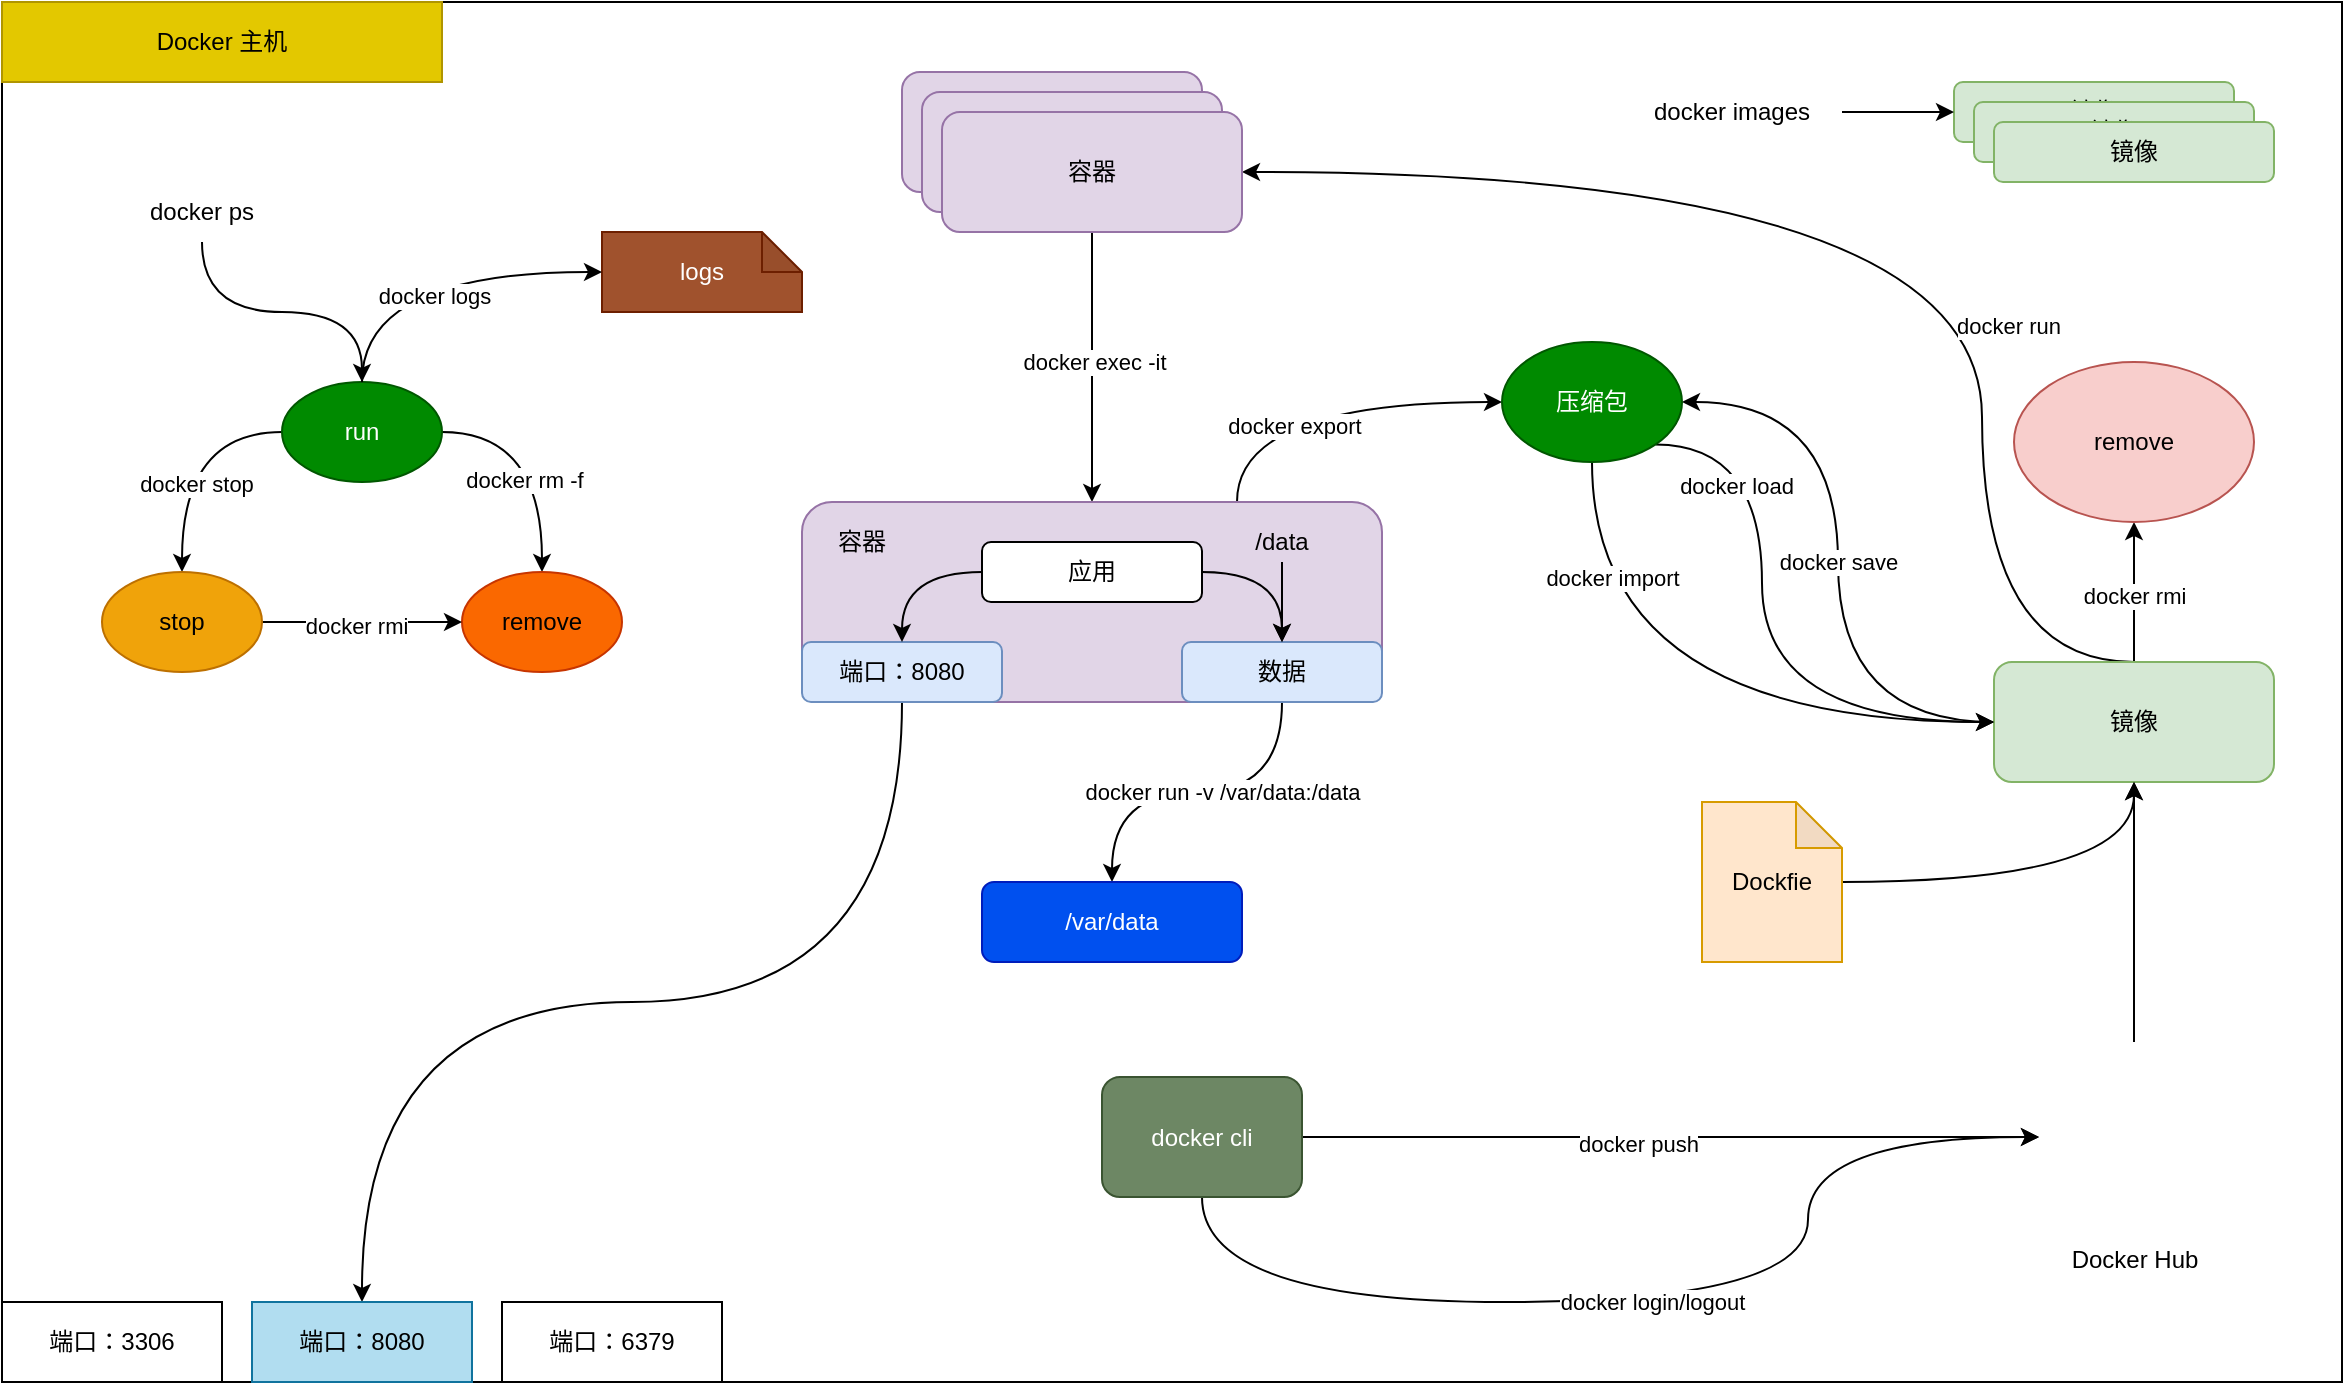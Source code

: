 <mxfile version="22.0.8" type="github">
  <diagram name="第 1 页" id="Nzp-wxzw1UNQUKglWBam">
    <mxGraphModel dx="2069" dy="756" grid="1" gridSize="10" guides="1" tooltips="1" connect="1" arrows="1" fold="1" page="1" pageScale="1" pageWidth="827" pageHeight="1169" math="0" shadow="0">
      <root>
        <mxCell id="0" />
        <mxCell id="1" parent="0" />
        <mxCell id="2oErB5BhQbLtAlkCI7JL-64" value="" style="rounded=0;whiteSpace=wrap;html=1;" vertex="1" parent="1">
          <mxGeometry x="-300" y="40" width="1170" height="690" as="geometry" />
        </mxCell>
        <mxCell id="2oErB5BhQbLtAlkCI7JL-5" value="镜像" style="rounded=1;whiteSpace=wrap;html=1;fillColor=#d5e8d4;strokeColor=#82b366;" vertex="1" parent="1">
          <mxGeometry x="676" y="80" width="140" height="30" as="geometry" />
        </mxCell>
        <mxCell id="2oErB5BhQbLtAlkCI7JL-6" value="镜像" style="rounded=1;whiteSpace=wrap;html=1;fillColor=#d5e8d4;strokeColor=#82b366;" vertex="1" parent="1">
          <mxGeometry x="686" y="90" width="140" height="30" as="geometry" />
        </mxCell>
        <mxCell id="2oErB5BhQbLtAlkCI7JL-7" value="镜像" style="rounded=1;whiteSpace=wrap;html=1;fillColor=#d5e8d4;strokeColor=#82b366;" vertex="1" parent="1">
          <mxGeometry x="696" y="100" width="140" height="30" as="geometry" />
        </mxCell>
        <mxCell id="2oErB5BhQbLtAlkCI7JL-10" style="edgeStyle=orthogonalEdgeStyle;rounded=0;orthogonalLoop=1;jettySize=auto;html=1;exitX=0.5;exitY=0;exitDx=0;exitDy=0;" edge="1" parent="1" source="2oErB5BhQbLtAlkCI7JL-8" target="2oErB5BhQbLtAlkCI7JL-9">
          <mxGeometry relative="1" as="geometry" />
        </mxCell>
        <mxCell id="2oErB5BhQbLtAlkCI7JL-11" value="docker rmi" style="edgeLabel;html=1;align=center;verticalAlign=middle;resizable=0;points=[];" vertex="1" connectable="0" parent="2oErB5BhQbLtAlkCI7JL-10">
          <mxGeometry x="-0.057" relative="1" as="geometry">
            <mxPoint as="offset" />
          </mxGeometry>
        </mxCell>
        <mxCell id="2oErB5BhQbLtAlkCI7JL-22" style="edgeStyle=orthogonalEdgeStyle;rounded=0;orthogonalLoop=1;jettySize=auto;html=1;exitX=0.5;exitY=0;exitDx=0;exitDy=0;entryX=1;entryY=0.5;entryDx=0;entryDy=0;curved=1;" edge="1" parent="1" source="2oErB5BhQbLtAlkCI7JL-8" target="2oErB5BhQbLtAlkCI7JL-21">
          <mxGeometry relative="1" as="geometry">
            <Array as="points">
              <mxPoint x="690" y="370" />
              <mxPoint x="690" y="125" />
            </Array>
          </mxGeometry>
        </mxCell>
        <mxCell id="2oErB5BhQbLtAlkCI7JL-23" value="docker run" style="edgeLabel;html=1;align=center;verticalAlign=middle;resizable=0;points=[];" vertex="1" connectable="0" parent="2oErB5BhQbLtAlkCI7JL-22">
          <mxGeometry x="-0.293" y="-13" relative="1" as="geometry">
            <mxPoint as="offset" />
          </mxGeometry>
        </mxCell>
        <mxCell id="2oErB5BhQbLtAlkCI7JL-73" value="docker save" style="edgeStyle=orthogonalEdgeStyle;rounded=0;orthogonalLoop=1;jettySize=auto;html=1;exitX=0;exitY=0.5;exitDx=0;exitDy=0;entryX=1;entryY=0.5;entryDx=0;entryDy=0;curved=1;" edge="1" parent="1" source="2oErB5BhQbLtAlkCI7JL-8" target="2oErB5BhQbLtAlkCI7JL-71">
          <mxGeometry relative="1" as="geometry">
            <Array as="points">
              <mxPoint x="618" y="400" />
              <mxPoint x="618" y="240" />
            </Array>
          </mxGeometry>
        </mxCell>
        <mxCell id="2oErB5BhQbLtAlkCI7JL-8" value="镜像" style="rounded=1;whiteSpace=wrap;html=1;fillColor=#d5e8d4;strokeColor=#82b366;" vertex="1" parent="1">
          <mxGeometry x="696" y="370" width="140" height="60" as="geometry" />
        </mxCell>
        <mxCell id="2oErB5BhQbLtAlkCI7JL-9" value="remove" style="ellipse;whiteSpace=wrap;html=1;fillColor=#f8cecc;strokeColor=#b85450;" vertex="1" parent="1">
          <mxGeometry x="706" y="220" width="120" height="80" as="geometry" />
        </mxCell>
        <mxCell id="2oErB5BhQbLtAlkCI7JL-13" style="edgeStyle=orthogonalEdgeStyle;rounded=0;orthogonalLoop=1;jettySize=auto;html=1;exitX=1;exitY=0.5;exitDx=0;exitDy=0;entryX=0;entryY=0.5;entryDx=0;entryDy=0;" edge="1" parent="1" source="2oErB5BhQbLtAlkCI7JL-12" target="2oErB5BhQbLtAlkCI7JL-5">
          <mxGeometry relative="1" as="geometry" />
        </mxCell>
        <mxCell id="2oErB5BhQbLtAlkCI7JL-12" value="docker images" style="text;html=1;strokeColor=none;fillColor=none;align=center;verticalAlign=middle;whiteSpace=wrap;rounded=0;" vertex="1" parent="1">
          <mxGeometry x="510" y="80" width="110" height="30" as="geometry" />
        </mxCell>
        <mxCell id="2oErB5BhQbLtAlkCI7JL-15" style="edgeStyle=orthogonalEdgeStyle;rounded=0;orthogonalLoop=1;jettySize=auto;html=1;exitX=0.5;exitY=0;exitDx=0;exitDy=0;entryX=0.5;entryY=1;entryDx=0;entryDy=0;" edge="1" parent="1" source="2oErB5BhQbLtAlkCI7JL-51" target="2oErB5BhQbLtAlkCI7JL-8">
          <mxGeometry relative="1" as="geometry">
            <mxPoint x="766" y="600" as="sourcePoint" />
          </mxGeometry>
        </mxCell>
        <mxCell id="2oErB5BhQbLtAlkCI7JL-17" style="edgeStyle=orthogonalEdgeStyle;rounded=0;orthogonalLoop=1;jettySize=auto;html=1;entryX=0.5;entryY=1;entryDx=0;entryDy=0;curved=1;" edge="1" parent="1" source="2oErB5BhQbLtAlkCI7JL-16" target="2oErB5BhQbLtAlkCI7JL-8">
          <mxGeometry relative="1" as="geometry" />
        </mxCell>
        <mxCell id="2oErB5BhQbLtAlkCI7JL-16" value="Dockfie" style="shape=note;whiteSpace=wrap;html=1;backgroundOutline=1;darkOpacity=0.05;fillColor=#ffe6cc;strokeColor=#d79b00;size=23;" vertex="1" parent="1">
          <mxGeometry x="550" y="440" width="70" height="80" as="geometry" />
        </mxCell>
        <mxCell id="2oErB5BhQbLtAlkCI7JL-18" value="容器" style="rounded=1;whiteSpace=wrap;html=1;fillColor=#e1d5e7;strokeColor=#9673a6;" vertex="1" parent="1">
          <mxGeometry x="150" y="75" width="150" height="60" as="geometry" />
        </mxCell>
        <mxCell id="2oErB5BhQbLtAlkCI7JL-20" value="容器" style="rounded=1;whiteSpace=wrap;html=1;fillColor=#e1d5e7;strokeColor=#9673a6;" vertex="1" parent="1">
          <mxGeometry x="160" y="85" width="150" height="60" as="geometry" />
        </mxCell>
        <mxCell id="2oErB5BhQbLtAlkCI7JL-36" style="edgeStyle=orthogonalEdgeStyle;rounded=0;orthogonalLoop=1;jettySize=auto;html=1;exitX=0.5;exitY=1;exitDx=0;exitDy=0;entryX=0.5;entryY=0;entryDx=0;entryDy=0;" edge="1" parent="1" source="2oErB5BhQbLtAlkCI7JL-21" target="2oErB5BhQbLtAlkCI7JL-24">
          <mxGeometry relative="1" as="geometry" />
        </mxCell>
        <mxCell id="2oErB5BhQbLtAlkCI7JL-37" value="docker exec -it" style="edgeLabel;html=1;align=center;verticalAlign=middle;resizable=0;points=[];" vertex="1" connectable="0" parent="2oErB5BhQbLtAlkCI7JL-36">
          <mxGeometry x="-0.037" y="1" relative="1" as="geometry">
            <mxPoint as="offset" />
          </mxGeometry>
        </mxCell>
        <mxCell id="2oErB5BhQbLtAlkCI7JL-21" value="容器" style="rounded=1;whiteSpace=wrap;html=1;fillColor=#e1d5e7;strokeColor=#9673a6;" vertex="1" parent="1">
          <mxGeometry x="170" y="95" width="150" height="60" as="geometry" />
        </mxCell>
        <mxCell id="2oErB5BhQbLtAlkCI7JL-80" style="edgeStyle=orthogonalEdgeStyle;rounded=0;orthogonalLoop=1;jettySize=auto;html=1;exitX=0.75;exitY=0;exitDx=0;exitDy=0;entryX=0;entryY=0.5;entryDx=0;entryDy=0;curved=1;" edge="1" parent="1" source="2oErB5BhQbLtAlkCI7JL-24" target="2oErB5BhQbLtAlkCI7JL-71">
          <mxGeometry relative="1" as="geometry" />
        </mxCell>
        <mxCell id="2oErB5BhQbLtAlkCI7JL-81" value="docker export" style="edgeLabel;html=1;align=center;verticalAlign=middle;resizable=0;points=[];" vertex="1" connectable="0" parent="2oErB5BhQbLtAlkCI7JL-80">
          <mxGeometry x="-0.14" y="-12" relative="1" as="geometry">
            <mxPoint as="offset" />
          </mxGeometry>
        </mxCell>
        <mxCell id="2oErB5BhQbLtAlkCI7JL-24" value="" style="rounded=1;whiteSpace=wrap;html=1;fillColor=#e1d5e7;strokeColor=#9673a6;" vertex="1" parent="1">
          <mxGeometry x="100" y="290" width="290" height="100" as="geometry" />
        </mxCell>
        <mxCell id="2oErB5BhQbLtAlkCI7JL-70" style="edgeStyle=orthogonalEdgeStyle;rounded=0;orthogonalLoop=1;jettySize=auto;html=1;entryX=0.5;entryY=0;entryDx=0;entryDy=0;curved=1;exitX=0.5;exitY=1;exitDx=0;exitDy=0;" edge="1" parent="1" source="2oErB5BhQbLtAlkCI7JL-25" target="2oErB5BhQbLtAlkCI7JL-68">
          <mxGeometry relative="1" as="geometry" />
        </mxCell>
        <mxCell id="2oErB5BhQbLtAlkCI7JL-25" value="端口：8080" style="rounded=1;whiteSpace=wrap;html=1;fillColor=#dae8fc;strokeColor=#6c8ebf;" vertex="1" parent="1">
          <mxGeometry x="100" y="360" width="100" height="30" as="geometry" />
        </mxCell>
        <mxCell id="2oErB5BhQbLtAlkCI7JL-62" style="edgeStyle=orthogonalEdgeStyle;rounded=0;orthogonalLoop=1;jettySize=auto;html=1;exitX=0.5;exitY=1;exitDx=0;exitDy=0;entryX=0.5;entryY=0;entryDx=0;entryDy=0;curved=1;" edge="1" parent="1" source="2oErB5BhQbLtAlkCI7JL-26" target="2oErB5BhQbLtAlkCI7JL-61">
          <mxGeometry relative="1" as="geometry" />
        </mxCell>
        <mxCell id="2oErB5BhQbLtAlkCI7JL-63" value="docker run -v /var/data:/data" style="edgeLabel;html=1;align=center;verticalAlign=middle;resizable=0;points=[];" vertex="1" connectable="0" parent="2oErB5BhQbLtAlkCI7JL-62">
          <mxGeometry x="-0.143" relative="1" as="geometry">
            <mxPoint as="offset" />
          </mxGeometry>
        </mxCell>
        <mxCell id="2oErB5BhQbLtAlkCI7JL-26" value="数据" style="rounded=1;whiteSpace=wrap;html=1;fillColor=#dae8fc;strokeColor=#6c8ebf;" vertex="1" parent="1">
          <mxGeometry x="290" y="360" width="100" height="30" as="geometry" />
        </mxCell>
        <mxCell id="2oErB5BhQbLtAlkCI7JL-29" style="edgeStyle=orthogonalEdgeStyle;rounded=0;orthogonalLoop=1;jettySize=auto;html=1;exitX=0;exitY=0.5;exitDx=0;exitDy=0;curved=1;" edge="1" parent="1" source="2oErB5BhQbLtAlkCI7JL-27" target="2oErB5BhQbLtAlkCI7JL-25">
          <mxGeometry relative="1" as="geometry" />
        </mxCell>
        <mxCell id="2oErB5BhQbLtAlkCI7JL-30" style="edgeStyle=orthogonalEdgeStyle;rounded=0;orthogonalLoop=1;jettySize=auto;html=1;exitX=1;exitY=0.5;exitDx=0;exitDy=0;entryX=0.5;entryY=0;entryDx=0;entryDy=0;curved=1;" edge="1" parent="1" source="2oErB5BhQbLtAlkCI7JL-27" target="2oErB5BhQbLtAlkCI7JL-26">
          <mxGeometry relative="1" as="geometry" />
        </mxCell>
        <mxCell id="2oErB5BhQbLtAlkCI7JL-27" value="应用" style="rounded=1;whiteSpace=wrap;html=1;" vertex="1" parent="1">
          <mxGeometry x="190" y="310" width="110" height="30" as="geometry" />
        </mxCell>
        <mxCell id="2oErB5BhQbLtAlkCI7JL-33" style="edgeStyle=orthogonalEdgeStyle;rounded=0;orthogonalLoop=1;jettySize=auto;html=1;entryX=0.5;entryY=0;entryDx=0;entryDy=0;" edge="1" parent="1" source="2oErB5BhQbLtAlkCI7JL-32" target="2oErB5BhQbLtAlkCI7JL-26">
          <mxGeometry relative="1" as="geometry" />
        </mxCell>
        <mxCell id="2oErB5BhQbLtAlkCI7JL-32" value="/data" style="text;html=1;strokeColor=none;fillColor=none;align=center;verticalAlign=middle;whiteSpace=wrap;rounded=0;" vertex="1" parent="1">
          <mxGeometry x="310" y="300" width="60" height="20" as="geometry" />
        </mxCell>
        <mxCell id="2oErB5BhQbLtAlkCI7JL-34" value="容器" style="text;html=1;strokeColor=none;fillColor=none;align=center;verticalAlign=middle;whiteSpace=wrap;rounded=0;" vertex="1" parent="1">
          <mxGeometry x="100" y="295" width="60" height="30" as="geometry" />
        </mxCell>
        <mxCell id="2oErB5BhQbLtAlkCI7JL-43" style="edgeStyle=orthogonalEdgeStyle;rounded=0;orthogonalLoop=1;jettySize=auto;html=1;exitX=0;exitY=0.5;exitDx=0;exitDy=0;entryX=0.5;entryY=0;entryDx=0;entryDy=0;curved=1;" edge="1" parent="1" source="2oErB5BhQbLtAlkCI7JL-38" target="2oErB5BhQbLtAlkCI7JL-40">
          <mxGeometry relative="1" as="geometry" />
        </mxCell>
        <mxCell id="2oErB5BhQbLtAlkCI7JL-45" value="docker stop" style="edgeLabel;html=1;align=center;verticalAlign=middle;resizable=0;points=[];" vertex="1" connectable="0" parent="2oErB5BhQbLtAlkCI7JL-43">
          <mxGeometry x="0.267" y="7" relative="1" as="geometry">
            <mxPoint as="offset" />
          </mxGeometry>
        </mxCell>
        <mxCell id="2oErB5BhQbLtAlkCI7JL-44" style="edgeStyle=orthogonalEdgeStyle;rounded=0;orthogonalLoop=1;jettySize=auto;html=1;exitX=1;exitY=0.5;exitDx=0;exitDy=0;curved=1;" edge="1" parent="1" source="2oErB5BhQbLtAlkCI7JL-38" target="2oErB5BhQbLtAlkCI7JL-39">
          <mxGeometry relative="1" as="geometry" />
        </mxCell>
        <mxCell id="2oErB5BhQbLtAlkCI7JL-46" value="docker rm -f" style="edgeLabel;html=1;align=center;verticalAlign=middle;resizable=0;points=[];" vertex="1" connectable="0" parent="2oErB5BhQbLtAlkCI7JL-44">
          <mxGeometry x="0.233" y="-9" relative="1" as="geometry">
            <mxPoint as="offset" />
          </mxGeometry>
        </mxCell>
        <mxCell id="2oErB5BhQbLtAlkCI7JL-38" value="run" style="ellipse;whiteSpace=wrap;html=1;fillColor=#008a00;strokeColor=#005700;fontColor=#ffffff;" vertex="1" parent="1">
          <mxGeometry x="-160" y="230" width="80" height="50" as="geometry" />
        </mxCell>
        <mxCell id="2oErB5BhQbLtAlkCI7JL-39" value="remove" style="ellipse;whiteSpace=wrap;html=1;fillColor=#fa6800;strokeColor=#C73500;fontColor=#000000;" vertex="1" parent="1">
          <mxGeometry x="-70" y="325" width="80" height="50" as="geometry" />
        </mxCell>
        <mxCell id="2oErB5BhQbLtAlkCI7JL-41" style="edgeStyle=orthogonalEdgeStyle;rounded=0;orthogonalLoop=1;jettySize=auto;html=1;exitX=1;exitY=0.5;exitDx=0;exitDy=0;entryX=0;entryY=0.5;entryDx=0;entryDy=0;" edge="1" parent="1" source="2oErB5BhQbLtAlkCI7JL-40" target="2oErB5BhQbLtAlkCI7JL-39">
          <mxGeometry relative="1" as="geometry" />
        </mxCell>
        <mxCell id="2oErB5BhQbLtAlkCI7JL-42" value="docker rmi" style="edgeLabel;html=1;align=center;verticalAlign=middle;resizable=0;points=[];" vertex="1" connectable="0" parent="2oErB5BhQbLtAlkCI7JL-41">
          <mxGeometry x="-0.06" y="-2" relative="1" as="geometry">
            <mxPoint as="offset" />
          </mxGeometry>
        </mxCell>
        <mxCell id="2oErB5BhQbLtAlkCI7JL-40" value="stop" style="ellipse;whiteSpace=wrap;html=1;fillColor=#f0a30a;strokeColor=#BD7000;fontColor=#000000;" vertex="1" parent="1">
          <mxGeometry x="-250" y="325" width="80" height="50" as="geometry" />
        </mxCell>
        <mxCell id="2oErB5BhQbLtAlkCI7JL-47" value="logs" style="shape=note;whiteSpace=wrap;html=1;backgroundOutline=1;darkOpacity=0.05;size=20;fillColor=#a0522d;fontColor=#ffffff;strokeColor=#6D1F00;" vertex="1" parent="1">
          <mxGeometry y="155" width="100" height="40" as="geometry" />
        </mxCell>
        <mxCell id="2oErB5BhQbLtAlkCI7JL-48" style="edgeStyle=orthogonalEdgeStyle;rounded=0;orthogonalLoop=1;jettySize=auto;html=1;exitX=0.5;exitY=0;exitDx=0;exitDy=0;entryX=0;entryY=0.5;entryDx=0;entryDy=0;entryPerimeter=0;curved=1;" edge="1" parent="1" source="2oErB5BhQbLtAlkCI7JL-38" target="2oErB5BhQbLtAlkCI7JL-47">
          <mxGeometry relative="1" as="geometry" />
        </mxCell>
        <mxCell id="2oErB5BhQbLtAlkCI7JL-49" value="docker logs" style="edgeLabel;html=1;align=center;verticalAlign=middle;resizable=0;points=[];" vertex="1" connectable="0" parent="2oErB5BhQbLtAlkCI7JL-48">
          <mxGeometry x="0.04" y="-12" relative="1" as="geometry">
            <mxPoint as="offset" />
          </mxGeometry>
        </mxCell>
        <mxCell id="2oErB5BhQbLtAlkCI7JL-51" value="Docker Hub" style="shape=image;html=1;verticalAlign=top;verticalLabelPosition=bottom;labelBackgroundColor=#ffffff;imageAspect=0;aspect=fixed;image=https://cdn2.iconfinder.com/data/icons/boxicons-logos/24/bxl-docker-128.png" vertex="1" parent="1">
          <mxGeometry x="718.5" y="560" width="95" height="95" as="geometry" />
        </mxCell>
        <mxCell id="2oErB5BhQbLtAlkCI7JL-53" style="edgeStyle=orthogonalEdgeStyle;rounded=0;orthogonalLoop=1;jettySize=auto;html=1;exitX=0.5;exitY=1;exitDx=0;exitDy=0;entryX=0.5;entryY=0;entryDx=0;entryDy=0;curved=1;" edge="1" parent="1" source="2oErB5BhQbLtAlkCI7JL-52" target="2oErB5BhQbLtAlkCI7JL-38">
          <mxGeometry relative="1" as="geometry" />
        </mxCell>
        <mxCell id="2oErB5BhQbLtAlkCI7JL-52" value="docker ps" style="text;html=1;strokeColor=none;fillColor=none;align=center;verticalAlign=middle;whiteSpace=wrap;rounded=0;" vertex="1" parent="1">
          <mxGeometry x="-230" y="130" width="60" height="30" as="geometry" />
        </mxCell>
        <mxCell id="2oErB5BhQbLtAlkCI7JL-56" style="edgeStyle=orthogonalEdgeStyle;rounded=0;orthogonalLoop=1;jettySize=auto;html=1;curved=1;" edge="1" parent="1" source="2oErB5BhQbLtAlkCI7JL-55" target="2oErB5BhQbLtAlkCI7JL-51">
          <mxGeometry relative="1" as="geometry" />
        </mxCell>
        <mxCell id="2oErB5BhQbLtAlkCI7JL-58" value="docker push" style="edgeLabel;html=1;align=center;verticalAlign=middle;resizable=0;points=[];" vertex="1" connectable="0" parent="2oErB5BhQbLtAlkCI7JL-56">
          <mxGeometry x="-0.089" y="-2" relative="1" as="geometry">
            <mxPoint y="1" as="offset" />
          </mxGeometry>
        </mxCell>
        <mxCell id="2oErB5BhQbLtAlkCI7JL-60" value="docker login/logout" style="edgeStyle=orthogonalEdgeStyle;rounded=0;orthogonalLoop=1;jettySize=auto;html=1;entryX=0;entryY=0.5;entryDx=0;entryDy=0;curved=1;" edge="1" parent="1" source="2oErB5BhQbLtAlkCI7JL-55" target="2oErB5BhQbLtAlkCI7JL-51">
          <mxGeometry relative="1" as="geometry">
            <Array as="points">
              <mxPoint x="300" y="690" />
              <mxPoint x="603" y="690" />
            </Array>
          </mxGeometry>
        </mxCell>
        <mxCell id="2oErB5BhQbLtAlkCI7JL-55" value="docker cli" style="rounded=1;whiteSpace=wrap;html=1;fillColor=#6d8764;fontColor=#ffffff;strokeColor=#3A5431;" vertex="1" parent="1">
          <mxGeometry x="250" y="577.5" width="100" height="60" as="geometry" />
        </mxCell>
        <mxCell id="2oErB5BhQbLtAlkCI7JL-61" value="/var/data" style="rounded=1;whiteSpace=wrap;html=1;fillColor=#0050ef;fontColor=#ffffff;strokeColor=#001DBC;" vertex="1" parent="1">
          <mxGeometry x="190" y="480" width="130" height="40" as="geometry" />
        </mxCell>
        <mxCell id="2oErB5BhQbLtAlkCI7JL-66" value="Docker 主机" style="rounded=0;whiteSpace=wrap;html=1;fillColor=#e3c800;fontColor=#000000;strokeColor=#B09500;" vertex="1" parent="1">
          <mxGeometry x="-300" y="40" width="220" height="40" as="geometry" />
        </mxCell>
        <mxCell id="2oErB5BhQbLtAlkCI7JL-67" value="端口：3306" style="rounded=0;whiteSpace=wrap;html=1;" vertex="1" parent="1">
          <mxGeometry x="-300" y="690" width="110" height="40" as="geometry" />
        </mxCell>
        <mxCell id="2oErB5BhQbLtAlkCI7JL-68" value="端口：8080" style="rounded=0;whiteSpace=wrap;html=1;fillColor=#b1ddf0;strokeColor=#10739e;" vertex="1" parent="1">
          <mxGeometry x="-175" y="690" width="110" height="40" as="geometry" />
        </mxCell>
        <mxCell id="2oErB5BhQbLtAlkCI7JL-69" value="端口：6379" style="rounded=0;whiteSpace=wrap;html=1;" vertex="1" parent="1">
          <mxGeometry x="-50" y="690" width="110" height="40" as="geometry" />
        </mxCell>
        <mxCell id="2oErB5BhQbLtAlkCI7JL-78" style="edgeStyle=orthogonalEdgeStyle;rounded=0;orthogonalLoop=1;jettySize=auto;html=1;exitX=0.5;exitY=1;exitDx=0;exitDy=0;entryX=0;entryY=0.5;entryDx=0;entryDy=0;curved=1;" edge="1" parent="1" source="2oErB5BhQbLtAlkCI7JL-71" target="2oErB5BhQbLtAlkCI7JL-8">
          <mxGeometry relative="1" as="geometry" />
        </mxCell>
        <mxCell id="2oErB5BhQbLtAlkCI7JL-79" value="docker import" style="edgeLabel;html=1;align=center;verticalAlign=middle;resizable=0;points=[];" vertex="1" connectable="0" parent="2oErB5BhQbLtAlkCI7JL-78">
          <mxGeometry x="-0.649" y="10" relative="1" as="geometry">
            <mxPoint as="offset" />
          </mxGeometry>
        </mxCell>
        <mxCell id="2oErB5BhQbLtAlkCI7JL-82" style="edgeStyle=orthogonalEdgeStyle;rounded=0;orthogonalLoop=1;jettySize=auto;html=1;exitX=1;exitY=1;exitDx=0;exitDy=0;entryX=0;entryY=0.5;entryDx=0;entryDy=0;curved=1;" edge="1" parent="1" source="2oErB5BhQbLtAlkCI7JL-71" target="2oErB5BhQbLtAlkCI7JL-8">
          <mxGeometry relative="1" as="geometry">
            <Array as="points">
              <mxPoint x="580" y="261" />
              <mxPoint x="580" y="400" />
            </Array>
          </mxGeometry>
        </mxCell>
        <mxCell id="2oErB5BhQbLtAlkCI7JL-83" value="docker load" style="edgeLabel;html=1;align=center;verticalAlign=middle;resizable=0;points=[];" vertex="1" connectable="0" parent="2oErB5BhQbLtAlkCI7JL-82">
          <mxGeometry x="-0.52" y="-13" relative="1" as="geometry">
            <mxPoint as="offset" />
          </mxGeometry>
        </mxCell>
        <mxCell id="2oErB5BhQbLtAlkCI7JL-71" value="压缩包" style="ellipse;whiteSpace=wrap;html=1;fillColor=#008a00;fontColor=#ffffff;strokeColor=#005700;" vertex="1" parent="1">
          <mxGeometry x="450" y="210" width="90" height="60" as="geometry" />
        </mxCell>
      </root>
    </mxGraphModel>
  </diagram>
</mxfile>
